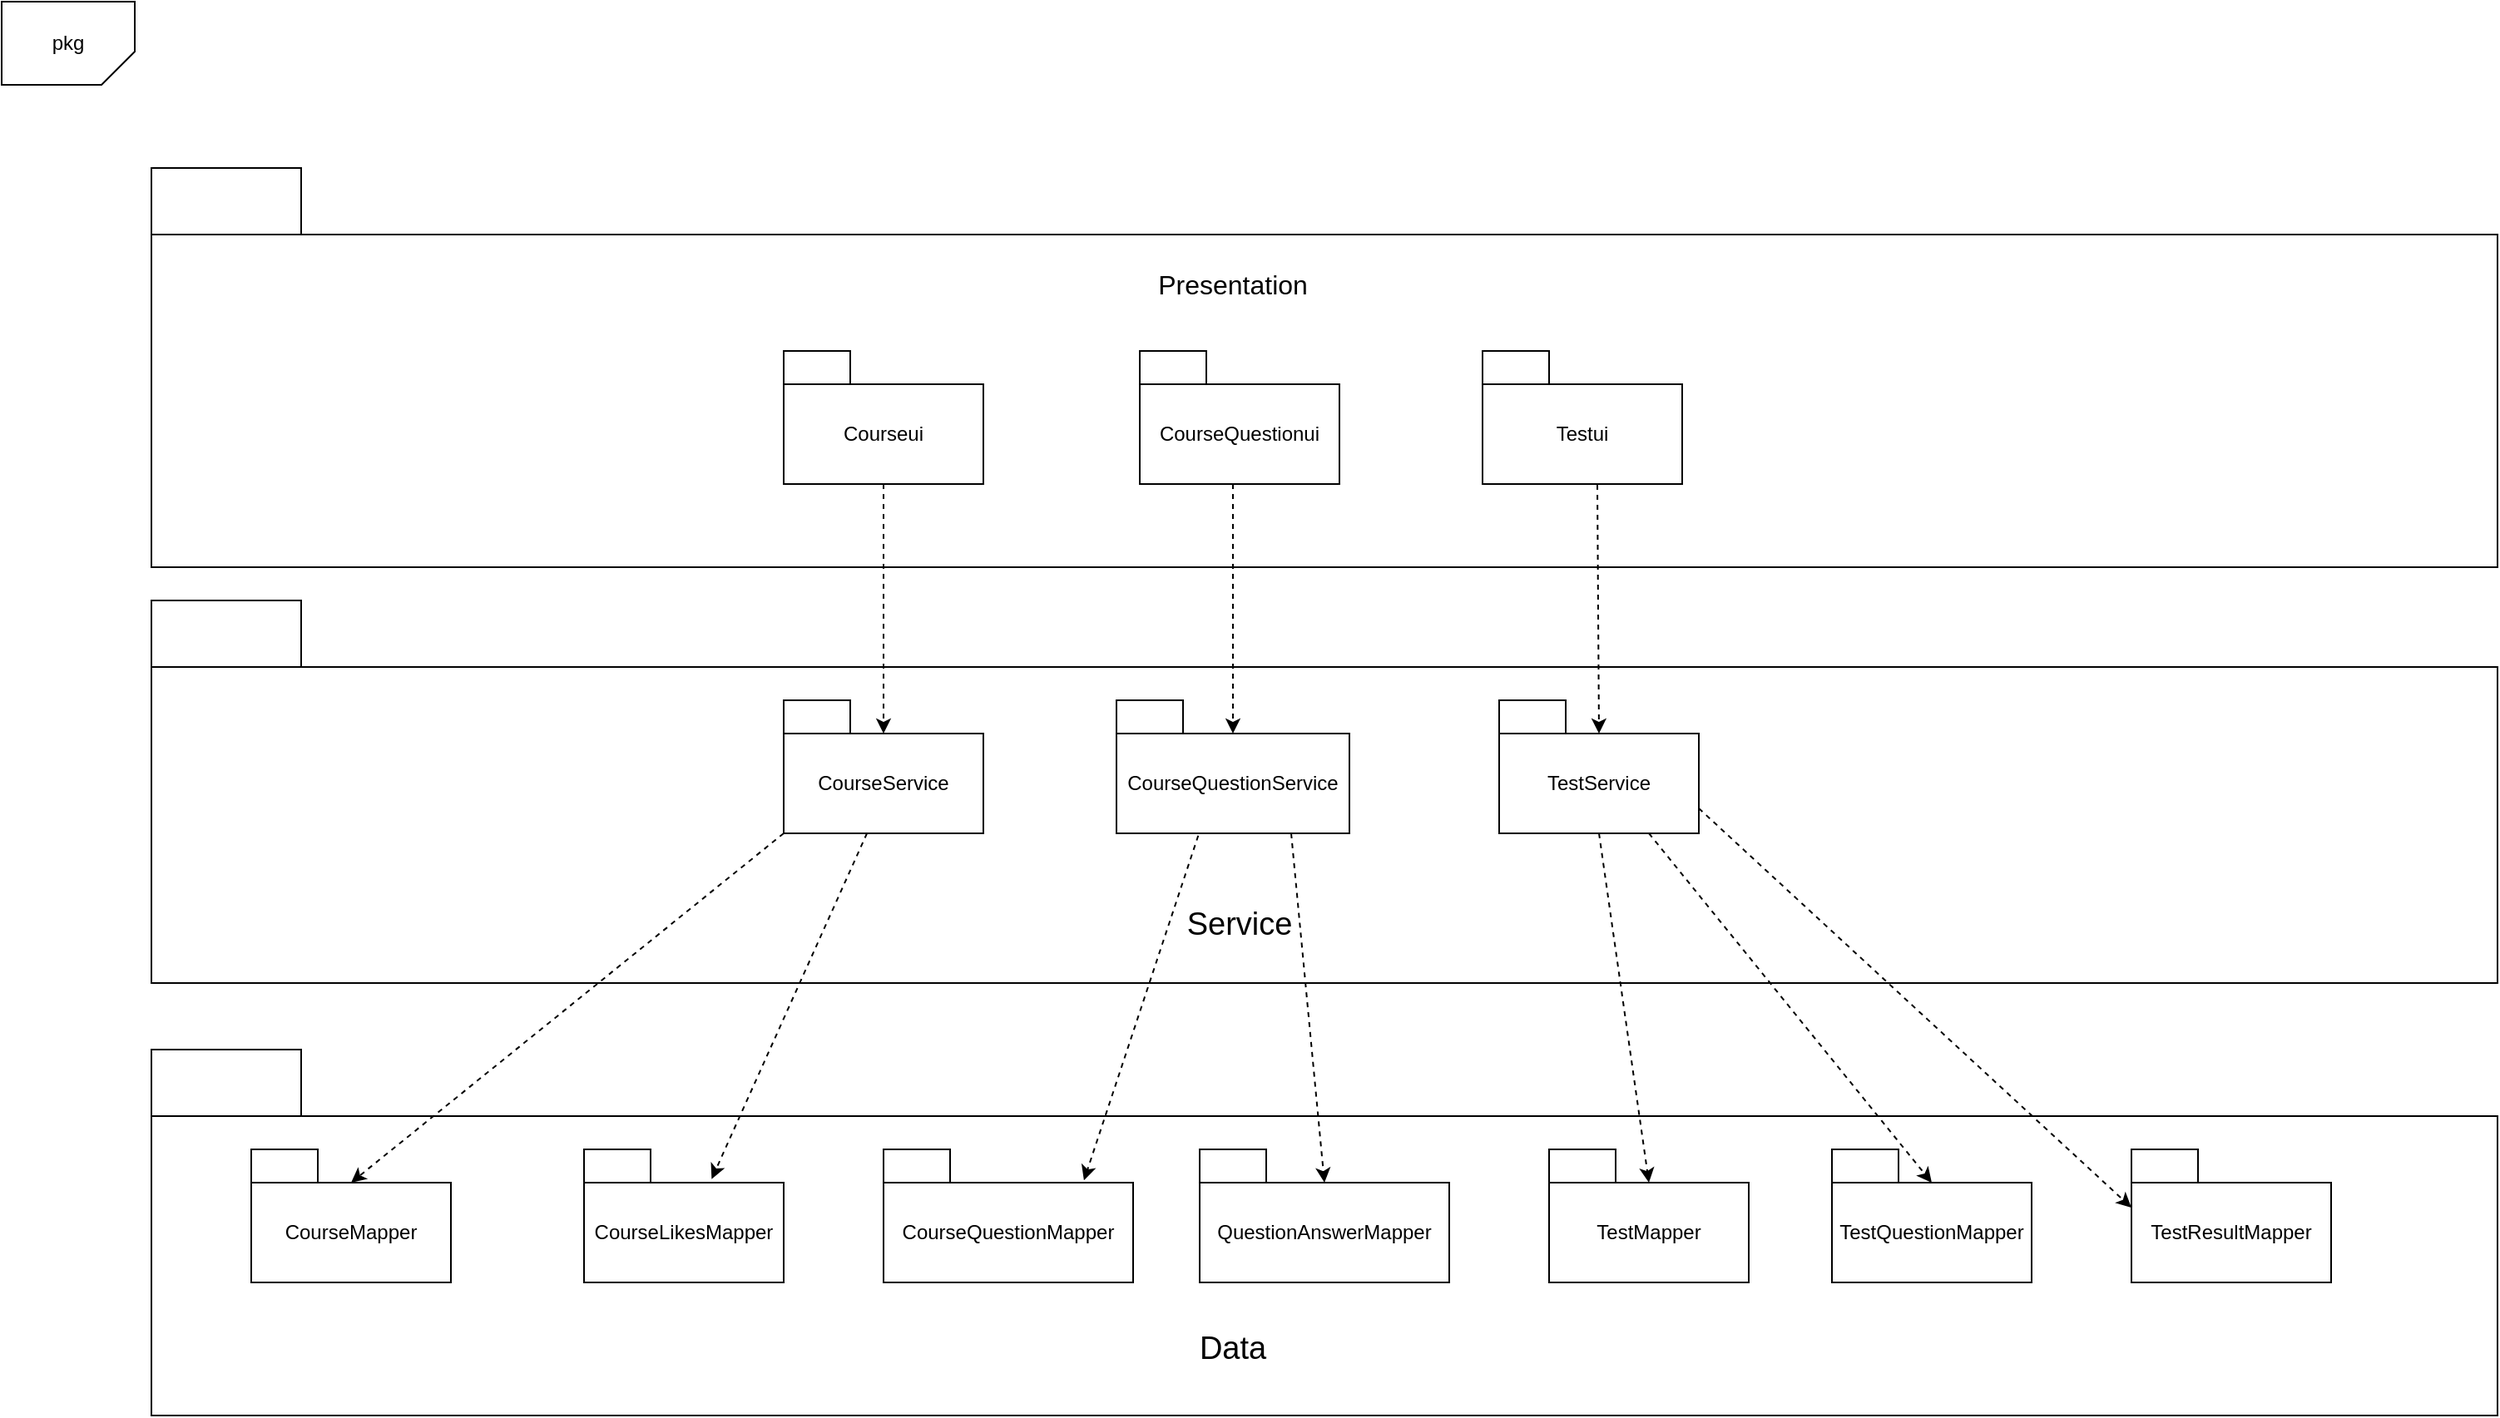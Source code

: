<mxfile pages="1">
    <diagram id="tfKe_wLez0hzin0b_gXy" name="Page-1">
        <mxGraphModel dx="612" dy="479" grid="1" gridSize="10" guides="1" tooltips="1" connect="1" arrows="1" fold="1" page="1" pageScale="1" pageWidth="827" pageHeight="1169" math="0" shadow="0">
            <root>
                <mxCell id="0"/>
                <mxCell id="1" parent="0"/>
                <mxCell id="147" value="" style="rounded=0;whiteSpace=wrap;html=1;" vertex="1" parent="1">
                    <mxGeometry x="150" y="710" width="1410" height="180" as="geometry"/>
                </mxCell>
                <mxCell id="144" value="" style="rounded=0;whiteSpace=wrap;html=1;" vertex="1" parent="1">
                    <mxGeometry x="150" y="440" width="1410" height="190" as="geometry"/>
                </mxCell>
                <mxCell id="140" value="" style="rounded=0;whiteSpace=wrap;html=1;" vertex="1" parent="1">
                    <mxGeometry x="150" y="180" width="1410" height="200" as="geometry"/>
                </mxCell>
                <mxCell id="97" value="pkg" style="shape=card;whiteSpace=wrap;html=1;direction=west;size=20;" vertex="1" parent="1">
                    <mxGeometry x="60" y="40" width="80" height="50" as="geometry"/>
                </mxCell>
                <mxCell id="98" value="Courseui" style="rounded=0;whiteSpace=wrap;html=1;" vertex="1" parent="1">
                    <mxGeometry x="530" y="270" width="120" height="60" as="geometry"/>
                </mxCell>
                <mxCell id="99" value="CourseQuestionui" style="rounded=0;whiteSpace=wrap;html=1;" vertex="1" parent="1">
                    <mxGeometry x="744" y="270" width="120" height="60" as="geometry"/>
                </mxCell>
                <mxCell id="100" value="Testui" style="rounded=0;whiteSpace=wrap;html=1;" vertex="1" parent="1">
                    <mxGeometry x="950" y="270" width="120" height="60" as="geometry"/>
                </mxCell>
                <mxCell id="101" value="" style="rounded=0;whiteSpace=wrap;html=1;" vertex="1" parent="1">
                    <mxGeometry x="530" y="250" width="40" height="20" as="geometry"/>
                </mxCell>
                <mxCell id="102" value="" style="rounded=0;whiteSpace=wrap;html=1;" vertex="1" parent="1">
                    <mxGeometry x="744" y="250" width="40" height="20" as="geometry"/>
                </mxCell>
                <mxCell id="103" value="" style="rounded=0;whiteSpace=wrap;html=1;" vertex="1" parent="1">
                    <mxGeometry x="950" y="250" width="40" height="20" as="geometry"/>
                </mxCell>
                <mxCell id="104" value="CourseService" style="rounded=0;whiteSpace=wrap;html=1;" vertex="1" parent="1">
                    <mxGeometry x="530" y="480" width="120" height="60" as="geometry"/>
                </mxCell>
                <mxCell id="105" value="" style="rounded=0;whiteSpace=wrap;html=1;" vertex="1" parent="1">
                    <mxGeometry x="530" y="460" width="40" height="20" as="geometry"/>
                </mxCell>
                <mxCell id="106" value="CourseQuestionService" style="rounded=0;whiteSpace=wrap;html=1;" vertex="1" parent="1">
                    <mxGeometry x="730" y="480" width="140" height="60" as="geometry"/>
                </mxCell>
                <mxCell id="107" value="" style="rounded=0;whiteSpace=wrap;html=1;" vertex="1" parent="1">
                    <mxGeometry x="730" y="460" width="40" height="20" as="geometry"/>
                </mxCell>
                <mxCell id="108" value="TestService" style="rounded=0;whiteSpace=wrap;html=1;" vertex="1" parent="1">
                    <mxGeometry x="960" y="480" width="120" height="60" as="geometry"/>
                </mxCell>
                <mxCell id="109" value="" style="rounded=0;whiteSpace=wrap;html=1;" vertex="1" parent="1">
                    <mxGeometry x="960" y="460" width="40" height="20" as="geometry"/>
                </mxCell>
                <mxCell id="110" value="CourseMapper" style="rounded=0;whiteSpace=wrap;html=1;" vertex="1" parent="1">
                    <mxGeometry x="210" y="750" width="120" height="60" as="geometry"/>
                </mxCell>
                <mxCell id="111" value="CourseLikesMapper" style="rounded=0;whiteSpace=wrap;html=1;" vertex="1" parent="1">
                    <mxGeometry x="410" y="750" width="120" height="60" as="geometry"/>
                </mxCell>
                <mxCell id="112" value="CourseQuestionMapper" style="rounded=0;whiteSpace=wrap;html=1;" vertex="1" parent="1">
                    <mxGeometry x="590" y="750" width="150" height="60" as="geometry"/>
                </mxCell>
                <mxCell id="114" value="QuestionAnswerMapper" style="rounded=0;whiteSpace=wrap;html=1;" vertex="1" parent="1">
                    <mxGeometry x="780" y="750" width="150" height="60" as="geometry"/>
                </mxCell>
                <mxCell id="115" value="TestMapper" style="rounded=0;whiteSpace=wrap;html=1;" vertex="1" parent="1">
                    <mxGeometry x="990" y="750" width="120" height="60" as="geometry"/>
                </mxCell>
                <mxCell id="116" value="" style="rounded=0;whiteSpace=wrap;html=1;" vertex="1" parent="1">
                    <mxGeometry x="990" y="730" width="40" height="20" as="geometry"/>
                </mxCell>
                <mxCell id="117" value="TestQuestionMapper" style="rounded=0;whiteSpace=wrap;html=1;" vertex="1" parent="1">
                    <mxGeometry x="1160" y="750" width="120" height="60" as="geometry"/>
                </mxCell>
                <mxCell id="118" value="" style="rounded=0;whiteSpace=wrap;html=1;" vertex="1" parent="1">
                    <mxGeometry x="1160" y="730" width="40" height="20" as="geometry"/>
                </mxCell>
                <mxCell id="119" value="TestResultMapper" style="rounded=0;whiteSpace=wrap;html=1;" vertex="1" parent="1">
                    <mxGeometry x="1340" y="750" width="120" height="60" as="geometry"/>
                </mxCell>
                <mxCell id="120" value="" style="rounded=0;whiteSpace=wrap;html=1;" vertex="1" parent="1">
                    <mxGeometry x="1340" y="730" width="40" height="20" as="geometry"/>
                </mxCell>
                <mxCell id="123" value="" style="rounded=0;whiteSpace=wrap;html=1;" vertex="1" parent="1">
                    <mxGeometry x="210" y="730" width="40" height="20" as="geometry"/>
                </mxCell>
                <mxCell id="124" value="" style="rounded=0;whiteSpace=wrap;html=1;" vertex="1" parent="1">
                    <mxGeometry x="410" y="730" width="40" height="20" as="geometry"/>
                </mxCell>
                <mxCell id="125" value="" style="rounded=0;whiteSpace=wrap;html=1;" vertex="1" parent="1">
                    <mxGeometry x="590" y="730" width="40" height="20" as="geometry"/>
                </mxCell>
                <mxCell id="126" value="" style="rounded=0;whiteSpace=wrap;html=1;" vertex="1" parent="1">
                    <mxGeometry x="780" y="730" width="40" height="20" as="geometry"/>
                </mxCell>
                <mxCell id="128" value="" style="endArrow=classic;html=1;exitX=0.5;exitY=1;exitDx=0;exitDy=0;entryX=0.5;entryY=0;entryDx=0;entryDy=0;dashed=1;" edge="1" parent="1" source="98" target="104">
                    <mxGeometry width="50" height="50" relative="1" as="geometry">
                        <mxPoint x="590" y="400" as="sourcePoint"/>
                        <mxPoint x="640" y="350" as="targetPoint"/>
                    </mxGeometry>
                </mxCell>
                <mxCell id="129" value="" style="endArrow=classic;html=1;dashed=1;entryX=0.5;entryY=0;entryDx=0;entryDy=0;" edge="1" parent="1" target="106">
                    <mxGeometry width="50" height="50" relative="1" as="geometry">
                        <mxPoint x="800" y="330" as="sourcePoint"/>
                        <mxPoint x="864" y="350" as="targetPoint"/>
                    </mxGeometry>
                </mxCell>
                <mxCell id="130" value="" style="endArrow=classic;html=1;dashed=1;exitX=0.575;exitY=1.008;exitDx=0;exitDy=0;exitPerimeter=0;entryX=0.5;entryY=0;entryDx=0;entryDy=0;" edge="1" parent="1" source="100" target="108">
                    <mxGeometry width="50" height="50" relative="1" as="geometry">
                        <mxPoint x="1025" y="410" as="sourcePoint"/>
                        <mxPoint x="1075" y="360" as="targetPoint"/>
                    </mxGeometry>
                </mxCell>
                <mxCell id="131" value="" style="endArrow=classic;html=1;dashed=1;exitX=0;exitY=1;exitDx=0;exitDy=0;entryX=0.5;entryY=0;entryDx=0;entryDy=0;" edge="1" parent="1" source="104" target="110">
                    <mxGeometry width="50" height="50" relative="1" as="geometry">
                        <mxPoint x="480" y="630" as="sourcePoint"/>
                        <mxPoint x="290" y="680" as="targetPoint"/>
                    </mxGeometry>
                </mxCell>
                <mxCell id="132" value="" style="endArrow=classic;html=1;dashed=1;exitX=0.417;exitY=1;exitDx=0;exitDy=0;exitPerimeter=0;entryX=0.639;entryY=-0.036;entryDx=0;entryDy=0;entryPerimeter=0;" edge="1" parent="1" source="104" target="111">
                    <mxGeometry width="50" height="50" relative="1" as="geometry">
                        <mxPoint x="570" y="610" as="sourcePoint"/>
                        <mxPoint x="620" y="560" as="targetPoint"/>
                    </mxGeometry>
                </mxCell>
                <mxCell id="135" value="" style="endArrow=classic;html=1;dashed=1;exitX=0.351;exitY=1.023;exitDx=0;exitDy=0;exitPerimeter=0;entryX=0.803;entryY=-0.023;entryDx=0;entryDy=0;entryPerimeter=0;" edge="1" parent="1" source="106" target="112">
                    <mxGeometry width="50" height="50" relative="1" as="geometry">
                        <mxPoint x="880" y="600" as="sourcePoint"/>
                        <mxPoint x="930" y="550" as="targetPoint"/>
                    </mxGeometry>
                </mxCell>
                <mxCell id="136" value="" style="endArrow=classic;html=1;dashed=1;exitX=0.75;exitY=1;exitDx=0;exitDy=0;entryX=0.5;entryY=0;entryDx=0;entryDy=0;" edge="1" parent="1" source="106" target="114">
                    <mxGeometry width="50" height="50" relative="1" as="geometry">
                        <mxPoint x="837" y="610" as="sourcePoint"/>
                        <mxPoint x="887" y="560" as="targetPoint"/>
                    </mxGeometry>
                </mxCell>
                <mxCell id="137" value="" style="endArrow=classic;html=1;dashed=1;exitX=0.5;exitY=1;exitDx=0;exitDy=0;entryX=0.5;entryY=0;entryDx=0;entryDy=0;" edge="1" parent="1" source="108" target="115">
                    <mxGeometry width="50" height="50" relative="1" as="geometry">
                        <mxPoint x="1025" y="610" as="sourcePoint"/>
                        <mxPoint x="1075" y="560" as="targetPoint"/>
                    </mxGeometry>
                </mxCell>
                <mxCell id="138" value="" style="endArrow=classic;html=1;dashed=1;exitX=0.75;exitY=1;exitDx=0;exitDy=0;entryX=0.5;entryY=0;entryDx=0;entryDy=0;" edge="1" parent="1" source="108" target="117">
                    <mxGeometry width="50" height="50" relative="1" as="geometry">
                        <mxPoint x="1120" y="590" as="sourcePoint"/>
                        <mxPoint x="1170" y="540" as="targetPoint"/>
                    </mxGeometry>
                </mxCell>
                <mxCell id="139" value="" style="endArrow=classic;html=1;dashed=1;exitX=1;exitY=0.75;exitDx=0;exitDy=0;entryX=0;entryY=0.25;entryDx=0;entryDy=0;" edge="1" parent="1" source="108" target="119">
                    <mxGeometry width="50" height="50" relative="1" as="geometry">
                        <mxPoint x="1160" y="570" as="sourcePoint"/>
                        <mxPoint x="1210" y="520" as="targetPoint"/>
                    </mxGeometry>
                </mxCell>
                <mxCell id="142" value="" style="rounded=0;whiteSpace=wrap;html=1;" vertex="1" parent="1">
                    <mxGeometry x="150" y="140" width="90" height="40" as="geometry"/>
                </mxCell>
                <mxCell id="143" value="&lt;font style=&quot;font-size: 16px&quot;&gt;Presentation&lt;/font&gt;" style="text;html=1;strokeColor=none;fillColor=none;align=center;verticalAlign=middle;whiteSpace=wrap;rounded=0;" vertex="1" parent="1">
                    <mxGeometry x="780" y="200" width="40" height="20" as="geometry"/>
                </mxCell>
                <mxCell id="145" value="" style="rounded=0;whiteSpace=wrap;html=1;" vertex="1" parent="1">
                    <mxGeometry x="150" y="400" width="90" height="40" as="geometry"/>
                </mxCell>
                <mxCell id="146" value="&lt;font style=&quot;font-size: 19px&quot;&gt;Service&lt;/font&gt;" style="text;html=1;strokeColor=none;fillColor=none;align=center;verticalAlign=middle;whiteSpace=wrap;rounded=0;" vertex="1" parent="1">
                    <mxGeometry x="784" y="585" width="40" height="20" as="geometry"/>
                </mxCell>
                <mxCell id="148" value="" style="rounded=0;whiteSpace=wrap;html=1;" vertex="1" parent="1">
                    <mxGeometry x="150" y="670" width="90" height="40" as="geometry"/>
                </mxCell>
                <mxCell id="149" value="&lt;font style=&quot;font-size: 19px&quot;&gt;Data&lt;/font&gt;" style="text;html=1;strokeColor=none;fillColor=none;align=center;verticalAlign=middle;whiteSpace=wrap;rounded=0;" vertex="1" parent="1">
                    <mxGeometry x="780" y="840" width="40" height="20" as="geometry"/>
                </mxCell>
            </root>
        </mxGraphModel>
    </diagram>
</mxfile>